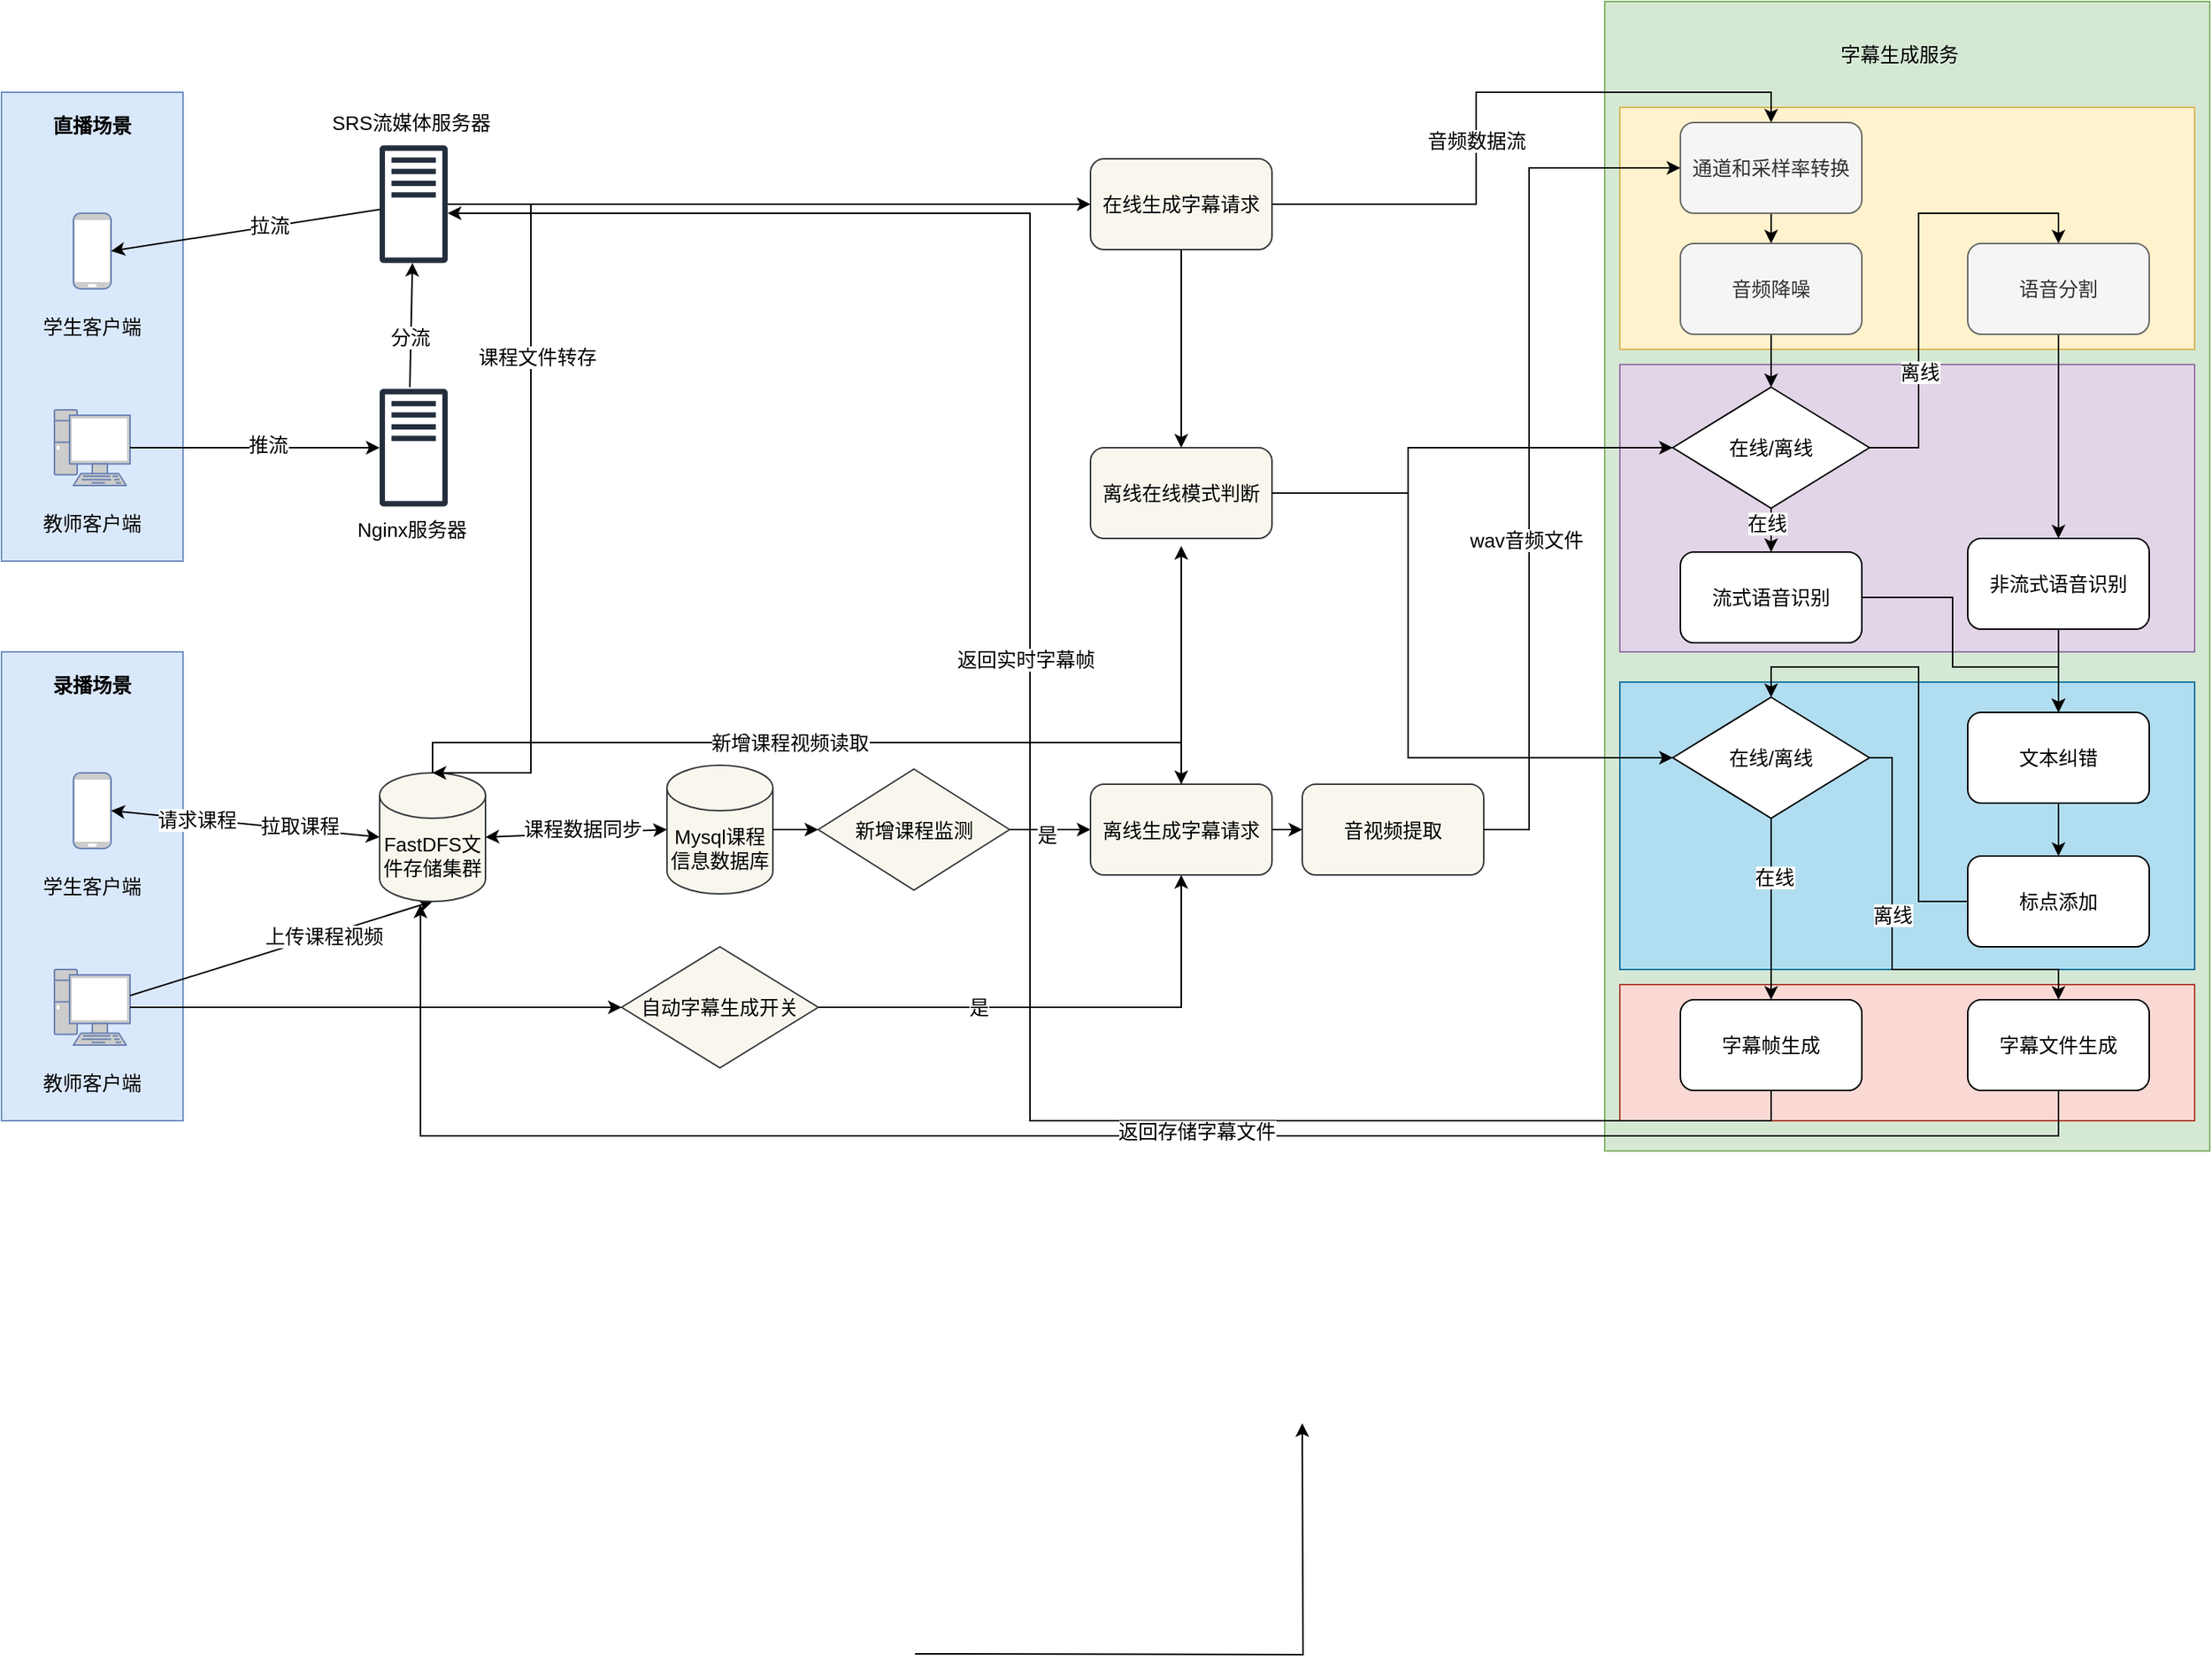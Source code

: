 <mxfile version="20.8.4" type="device"><diagram id="C5RBs43oDa-KdzZeNtuy" name="Page-1"><mxGraphModel dx="1793" dy="848" grid="1" gridSize="10" guides="1" tooltips="1" connect="1" arrows="1" fold="1" page="1" pageScale="1" pageWidth="827" pageHeight="1169" math="0" shadow="0"><root><mxCell id="WIyWlLk6GJQsqaUBKTNV-0"/><mxCell id="WIyWlLk6GJQsqaUBKTNV-1" parent="WIyWlLk6GJQsqaUBKTNV-0"/><mxCell id="enJlDVOTek-0qvAabCO_-16" value="" style="rounded=0;whiteSpace=wrap;html=1;fillColor=#d5e8d4;strokeColor=#82b366;fontSize=13;" vertex="1" parent="WIyWlLk6GJQsqaUBKTNV-1"><mxGeometry x="1080" y="70" width="400" height="760" as="geometry"/></mxCell><mxCell id="enJlDVOTek-0qvAabCO_-126" value="" style="rounded=0;whiteSpace=wrap;html=1;fillColor=#fad9d5;strokeColor=#ae4132;fontSize=13;" vertex="1" parent="WIyWlLk6GJQsqaUBKTNV-1"><mxGeometry x="1090" y="720" width="380" height="90" as="geometry"/></mxCell><mxCell id="enJlDVOTek-0qvAabCO_-125" value="" style="rounded=0;whiteSpace=wrap;html=1;fillColor=#b1ddf0;strokeColor=#10739e;fontSize=13;" vertex="1" parent="WIyWlLk6GJQsqaUBKTNV-1"><mxGeometry x="1090" y="520" width="380" height="190" as="geometry"/></mxCell><mxCell id="enJlDVOTek-0qvAabCO_-124" value="" style="rounded=0;whiteSpace=wrap;html=1;fillColor=#e1d5e7;strokeColor=#9673a6;fontSize=13;" vertex="1" parent="WIyWlLk6GJQsqaUBKTNV-1"><mxGeometry x="1090" y="310" width="380" height="190" as="geometry"/></mxCell><mxCell id="enJlDVOTek-0qvAabCO_-123" value="" style="rounded=0;whiteSpace=wrap;html=1;fillColor=#fff2cc;strokeColor=#d6b656;fontSize=13;" vertex="1" parent="WIyWlLk6GJQsqaUBKTNV-1"><mxGeometry x="1090" y="140" width="380" height="160" as="geometry"/></mxCell><mxCell id="enJlDVOTek-0qvAabCO_-0" value="&lt;b style=&quot;font-size: 13px;&quot;&gt;录播场景&lt;/b&gt;&lt;div style=&quot;font-size: 13px;&quot;&gt;&lt;b style=&quot;font-size: 13px;&quot;&gt;&lt;br style=&quot;font-size: 13px;&quot;&gt;&lt;/b&gt;&lt;/div&gt;&lt;div style=&quot;font-size: 13px;&quot;&gt;&lt;b style=&quot;font-size: 13px;&quot;&gt;&lt;br style=&quot;font-size: 13px;&quot;&gt;&lt;/b&gt;&lt;/div&gt;&lt;div style=&quot;font-size: 13px;&quot;&gt;&lt;b style=&quot;font-size: 13px;&quot;&gt;&lt;br style=&quot;font-size: 13px;&quot;&gt;&lt;/b&gt;&lt;/div&gt;&lt;div style=&quot;font-size: 13px;&quot;&gt;&lt;b style=&quot;font-size: 13px;&quot;&gt;&lt;br style=&quot;font-size: 13px;&quot;&gt;&lt;/b&gt;&lt;/div&gt;&lt;div style=&quot;font-size: 13px;&quot;&gt;&lt;b style=&quot;font-size: 13px;&quot;&gt;&lt;br style=&quot;font-size: 13px;&quot;&gt;&lt;/b&gt;&lt;/div&gt;&lt;div style=&quot;font-size: 13px;&quot;&gt;&lt;b style=&quot;font-size: 13px;&quot;&gt;&lt;br style=&quot;font-size: 13px;&quot;&gt;&lt;/b&gt;&lt;/div&gt;&lt;div style=&quot;font-size: 13px;&quot;&gt;&lt;b style=&quot;font-size: 13px;&quot;&gt;&lt;br style=&quot;font-size: 13px;&quot;&gt;&lt;/b&gt;&lt;/div&gt;&lt;div style=&quot;font-size: 13px;&quot;&gt;&lt;b style=&quot;font-size: 13px;&quot;&gt;&lt;br style=&quot;font-size: 13px;&quot;&gt;&lt;/b&gt;&lt;/div&gt;&lt;div style=&quot;font-size: 13px;&quot;&gt;&lt;b style=&quot;font-size: 13px;&quot;&gt;&lt;br style=&quot;font-size: 13px;&quot;&gt;&lt;/b&gt;&lt;/div&gt;&lt;div style=&quot;font-size: 13px;&quot;&gt;&lt;b style=&quot;font-size: 13px;&quot;&gt;&lt;br style=&quot;font-size: 13px;&quot;&gt;&lt;/b&gt;&lt;/div&gt;&lt;div style=&quot;font-size: 13px;&quot;&gt;&lt;b style=&quot;font-size: 13px;&quot;&gt;&lt;br style=&quot;font-size: 13px;&quot;&gt;&lt;/b&gt;&lt;/div&gt;&lt;div style=&quot;font-size: 13px;&quot;&gt;&lt;b style=&quot;font-size: 13px;&quot;&gt;&lt;br style=&quot;font-size: 13px;&quot;&gt;&lt;/b&gt;&lt;/div&gt;&lt;div style=&quot;font-size: 13px;&quot;&gt;&lt;b style=&quot;font-size: 13px;&quot;&gt;&lt;br style=&quot;font-size: 13px;&quot;&gt;&lt;/b&gt;&lt;/div&gt;&lt;div style=&quot;font-size: 13px;&quot;&gt;&lt;b style=&quot;font-size: 13px;&quot;&gt;&lt;br style=&quot;font-size: 13px;&quot;&gt;&lt;/b&gt;&lt;/div&gt;&lt;div style=&quot;font-size: 13px;&quot;&gt;&lt;b style=&quot;font-size: 13px;&quot;&gt;&lt;br style=&quot;font-size: 13px;&quot;&gt;&lt;/b&gt;&lt;/div&gt;&lt;div style=&quot;font-size: 13px;&quot;&gt;&lt;b style=&quot;font-size: 13px;&quot;&gt;&lt;br style=&quot;font-size: 13px;&quot;&gt;&lt;/b&gt;&lt;/div&gt;&lt;div style=&quot;font-size: 13px;&quot;&gt;&lt;b style=&quot;font-size: 13px;&quot;&gt;&lt;br style=&quot;font-size: 13px;&quot;&gt;&lt;/b&gt;&lt;/div&gt;" style="rounded=0;whiteSpace=wrap;html=1;fillColor=#dae8fc;strokeColor=#6c8ebf;fontSize=13;" vertex="1" parent="WIyWlLk6GJQsqaUBKTNV-1"><mxGeometry x="20" y="500" width="120" height="310" as="geometry"/></mxCell><mxCell id="enJlDVOTek-0qvAabCO_-2" value="" style="fontColor=#0066CC;verticalAlign=top;verticalLabelPosition=bottom;labelPosition=center;align=center;html=1;outlineConnect=0;fillColor=#CCCCCC;strokeColor=#6881B3;gradientColor=none;gradientDirection=north;strokeWidth=2;shape=mxgraph.networks.mobile;fontSize=13;" vertex="1" parent="WIyWlLk6GJQsqaUBKTNV-1"><mxGeometry x="67.5" y="580" width="25" height="50" as="geometry"/></mxCell><mxCell id="enJlDVOTek-0qvAabCO_-3" value="" style="fontColor=#0066CC;verticalAlign=top;verticalLabelPosition=bottom;labelPosition=center;align=center;html=1;outlineConnect=0;fillColor=#CCCCCC;strokeColor=#6881B3;gradientColor=none;gradientDirection=north;strokeWidth=2;shape=mxgraph.networks.pc;fontSize=13;" vertex="1" parent="WIyWlLk6GJQsqaUBKTNV-1"><mxGeometry x="55" y="710" width="50" height="50" as="geometry"/></mxCell><mxCell id="enJlDVOTek-0qvAabCO_-4" value="教师客户端" style="text;html=1;strokeColor=none;fillColor=none;align=center;verticalAlign=middle;whiteSpace=wrap;rounded=0;fontSize=13;" vertex="1" parent="WIyWlLk6GJQsqaUBKTNV-1"><mxGeometry x="40" y="770" width="80" height="30" as="geometry"/></mxCell><mxCell id="enJlDVOTek-0qvAabCO_-5" value="学生客户端" style="text;html=1;strokeColor=none;fillColor=none;align=center;verticalAlign=middle;whiteSpace=wrap;rounded=0;fontSize=13;" vertex="1" parent="WIyWlLk6GJQsqaUBKTNV-1"><mxGeometry x="40" y="640" width="80" height="30" as="geometry"/></mxCell><mxCell id="enJlDVOTek-0qvAabCO_-7" value="&lt;div style=&quot;font-size: 13px;&quot;&gt;&lt;b style=&quot;font-size: 13px;&quot;&gt;直播场景&lt;/b&gt;&lt;/div&gt;&lt;div style=&quot;font-size: 13px;&quot;&gt;&lt;b style=&quot;font-size: 13px;&quot;&gt;&lt;br style=&quot;font-size: 13px;&quot;&gt;&lt;/b&gt;&lt;/div&gt;&lt;div style=&quot;font-size: 13px;&quot;&gt;&lt;b style=&quot;font-size: 13px;&quot;&gt;&lt;br style=&quot;font-size: 13px;&quot;&gt;&lt;/b&gt;&lt;/div&gt;&lt;div style=&quot;font-size: 13px;&quot;&gt;&lt;b style=&quot;font-size: 13px;&quot;&gt;&lt;br style=&quot;font-size: 13px;&quot;&gt;&lt;/b&gt;&lt;/div&gt;&lt;div style=&quot;font-size: 13px;&quot;&gt;&lt;b style=&quot;font-size: 13px;&quot;&gt;&lt;br style=&quot;font-size: 13px;&quot;&gt;&lt;/b&gt;&lt;/div&gt;&lt;div style=&quot;font-size: 13px;&quot;&gt;&lt;b style=&quot;font-size: 13px;&quot;&gt;&lt;br style=&quot;font-size: 13px;&quot;&gt;&lt;/b&gt;&lt;/div&gt;&lt;div style=&quot;font-size: 13px;&quot;&gt;&lt;b style=&quot;font-size: 13px;&quot;&gt;&lt;br style=&quot;font-size: 13px;&quot;&gt;&lt;/b&gt;&lt;/div&gt;&lt;div style=&quot;font-size: 13px;&quot;&gt;&lt;b style=&quot;font-size: 13px;&quot;&gt;&lt;br style=&quot;font-size: 13px;&quot;&gt;&lt;/b&gt;&lt;/div&gt;&lt;div style=&quot;font-size: 13px;&quot;&gt;&lt;b style=&quot;font-size: 13px;&quot;&gt;&lt;br style=&quot;font-size: 13px;&quot;&gt;&lt;/b&gt;&lt;/div&gt;&lt;div style=&quot;font-size: 13px;&quot;&gt;&lt;b style=&quot;font-size: 13px;&quot;&gt;&lt;br style=&quot;font-size: 13px;&quot;&gt;&lt;/b&gt;&lt;/div&gt;&lt;div style=&quot;font-size: 13px;&quot;&gt;&lt;b style=&quot;font-size: 13px;&quot;&gt;&lt;br style=&quot;font-size: 13px;&quot;&gt;&lt;/b&gt;&lt;/div&gt;&lt;div style=&quot;font-size: 13px;&quot;&gt;&lt;b style=&quot;font-size: 13px;&quot;&gt;&lt;br style=&quot;font-size: 13px;&quot;&gt;&lt;/b&gt;&lt;/div&gt;&lt;div style=&quot;font-size: 13px;&quot;&gt;&lt;b style=&quot;font-size: 13px;&quot;&gt;&lt;br style=&quot;font-size: 13px;&quot;&gt;&lt;/b&gt;&lt;/div&gt;&lt;div style=&quot;font-size: 13px;&quot;&gt;&lt;b style=&quot;font-size: 13px;&quot;&gt;&lt;br style=&quot;font-size: 13px;&quot;&gt;&lt;/b&gt;&lt;/div&gt;&lt;div style=&quot;font-size: 13px;&quot;&gt;&lt;b style=&quot;font-size: 13px;&quot;&gt;&lt;br style=&quot;font-size: 13px;&quot;&gt;&lt;/b&gt;&lt;/div&gt;&lt;div style=&quot;font-size: 13px;&quot;&gt;&lt;b style=&quot;font-size: 13px;&quot;&gt;&lt;br style=&quot;font-size: 13px;&quot;&gt;&lt;/b&gt;&lt;/div&gt;&lt;div style=&quot;font-size: 13px;&quot;&gt;&lt;b style=&quot;font-size: 13px;&quot;&gt;&lt;br style=&quot;font-size: 13px;&quot;&gt;&lt;/b&gt;&lt;/div&gt;&lt;div style=&quot;font-size: 13px;&quot;&gt;&lt;b style=&quot;font-size: 13px;&quot;&gt;&lt;br style=&quot;font-size: 13px;&quot;&gt;&lt;/b&gt;&lt;/div&gt;" style="rounded=0;whiteSpace=wrap;html=1;fillColor=#dae8fc;strokeColor=#6c8ebf;fontSize=13;" vertex="1" parent="WIyWlLk6GJQsqaUBKTNV-1"><mxGeometry x="20" y="130" width="120" height="310" as="geometry"/></mxCell><mxCell id="enJlDVOTek-0qvAabCO_-8" value="" style="fontColor=#0066CC;verticalAlign=top;verticalLabelPosition=bottom;labelPosition=center;align=center;html=1;outlineConnect=0;fillColor=#CCCCCC;strokeColor=#6881B3;gradientColor=none;gradientDirection=north;strokeWidth=2;shape=mxgraph.networks.mobile;fontSize=13;" vertex="1" parent="WIyWlLk6GJQsqaUBKTNV-1"><mxGeometry x="67.5" y="210" width="25" height="50" as="geometry"/></mxCell><mxCell id="enJlDVOTek-0qvAabCO_-9" value="" style="fontColor=#0066CC;verticalAlign=top;verticalLabelPosition=bottom;labelPosition=center;align=center;html=1;outlineConnect=0;fillColor=#CCCCCC;strokeColor=#6881B3;gradientColor=none;gradientDirection=north;strokeWidth=2;shape=mxgraph.networks.pc;fontSize=13;" vertex="1" parent="WIyWlLk6GJQsqaUBKTNV-1"><mxGeometry x="55" y="340" width="50" height="50" as="geometry"/></mxCell><mxCell id="enJlDVOTek-0qvAabCO_-10" value="教师客户端" style="text;html=1;strokeColor=none;fillColor=none;align=center;verticalAlign=middle;whiteSpace=wrap;rounded=0;fontSize=13;" vertex="1" parent="WIyWlLk6GJQsqaUBKTNV-1"><mxGeometry x="40" y="400" width="80" height="30" as="geometry"/></mxCell><mxCell id="enJlDVOTek-0qvAabCO_-11" value="学生客户端" style="text;html=1;strokeColor=none;fillColor=none;align=center;verticalAlign=middle;whiteSpace=wrap;rounded=0;fontSize=13;" vertex="1" parent="WIyWlLk6GJQsqaUBKTNV-1"><mxGeometry x="40" y="270" width="80" height="30" as="geometry"/></mxCell><mxCell id="enJlDVOTek-0qvAabCO_-12" value="" style="endArrow=classic;html=1;rounded=0;entryX=0.5;entryY=1;entryDx=0;entryDy=0;entryPerimeter=0;fontSize=13;" edge="1" parent="WIyWlLk6GJQsqaUBKTNV-1" source="enJlDVOTek-0qvAabCO_-3" target="enJlDVOTek-0qvAabCO_-14"><mxGeometry width="50" height="50" relative="1" as="geometry"><mxPoint x="340" y="760" as="sourcePoint"/><mxPoint x="240" y="740" as="targetPoint"/></mxGeometry></mxCell><mxCell id="enJlDVOTek-0qvAabCO_-13" value="上传课程视频" style="edgeLabel;html=1;align=center;verticalAlign=middle;resizable=0;points=[];fontSize=13;" vertex="1" connectable="0" parent="enJlDVOTek-0qvAabCO_-12"><mxGeometry x="0.274" relative="1" as="geometry"><mxPoint as="offset"/></mxGeometry></mxCell><mxCell id="enJlDVOTek-0qvAabCO_-14" value="FastDFS文件存储集群" style="shape=cylinder3;whiteSpace=wrap;html=1;boundedLbl=1;backgroundOutline=1;size=15;fillColor=#f9f7ed;strokeColor=#36393d;fontSize=13;" vertex="1" parent="WIyWlLk6GJQsqaUBKTNV-1"><mxGeometry x="270" y="580" width="70" height="85" as="geometry"/></mxCell><mxCell id="enJlDVOTek-0qvAabCO_-29" value="是" style="edgeStyle=orthogonalEdgeStyle;rounded=0;orthogonalLoop=1;jettySize=auto;html=1;exitX=1;exitY=0.5;exitDx=0;exitDy=0;entryX=0;entryY=0.5;entryDx=0;entryDy=0;fontSize=13;" edge="1" parent="WIyWlLk6GJQsqaUBKTNV-1" source="enJlDVOTek-0qvAabCO_-17" target="enJlDVOTek-0qvAabCO_-32"><mxGeometry x="-0.088" y="-3" relative="1" as="geometry"><mxPoint x="600" y="608" as="targetPoint"/><mxPoint as="offset"/></mxGeometry></mxCell><mxCell id="enJlDVOTek-0qvAabCO_-17" value="新增课程监测" style="rhombus;whiteSpace=wrap;html=1;fillColor=#f9f7ed;strokeColor=#36393d;fontSize=13;" vertex="1" parent="WIyWlLk6GJQsqaUBKTNV-1"><mxGeometry x="560" y="577.5" width="126.5" height="80" as="geometry"/></mxCell><mxCell id="enJlDVOTek-0qvAabCO_-19" value="" style="endArrow=classic;startArrow=classic;html=1;rounded=0;exitX=1;exitY=0.5;exitDx=0;exitDy=0;exitPerimeter=0;entryX=0;entryY=0.5;entryDx=0;entryDy=0;entryPerimeter=0;fontSize=13;" edge="1" parent="WIyWlLk6GJQsqaUBKTNV-1" source="enJlDVOTek-0qvAabCO_-2" target="enJlDVOTek-0qvAabCO_-14"><mxGeometry width="50" height="50" relative="1" as="geometry"><mxPoint x="240" y="570" as="sourcePoint"/><mxPoint x="290" y="520" as="targetPoint"/></mxGeometry></mxCell><mxCell id="enJlDVOTek-0qvAabCO_-20" value="请求课程" style="edgeLabel;html=1;align=center;verticalAlign=middle;resizable=0;points=[];fontSize=13;" vertex="1" connectable="0" parent="enJlDVOTek-0qvAabCO_-19"><mxGeometry x="-0.363" relative="1" as="geometry"><mxPoint as="offset"/></mxGeometry></mxCell><mxCell id="enJlDVOTek-0qvAabCO_-21" value="拉取课程" style="edgeLabel;html=1;align=center;verticalAlign=middle;resizable=0;points=[];fontSize=13;" vertex="1" connectable="0" parent="enJlDVOTek-0qvAabCO_-19"><mxGeometry x="0.394" y="2" relative="1" as="geometry"><mxPoint as="offset"/></mxGeometry></mxCell><mxCell id="enJlDVOTek-0qvAabCO_-30" style="edgeStyle=orthogonalEdgeStyle;rounded=0;orthogonalLoop=1;jettySize=auto;html=1;exitX=1;exitY=0.5;exitDx=0;exitDy=0;entryX=0.5;entryY=1;entryDx=0;entryDy=0;fontSize=13;" edge="1" parent="WIyWlLk6GJQsqaUBKTNV-1" source="enJlDVOTek-0qvAabCO_-25" target="enJlDVOTek-0qvAabCO_-32"><mxGeometry relative="1" as="geometry"><mxPoint x="655" y="647.5" as="targetPoint"/></mxGeometry></mxCell><mxCell id="enJlDVOTek-0qvAabCO_-31" value="是" style="edgeLabel;html=1;align=center;verticalAlign=middle;resizable=0;points=[];fontSize=13;" vertex="1" connectable="0" parent="enJlDVOTek-0qvAabCO_-30"><mxGeometry x="-0.353" relative="1" as="geometry"><mxPoint as="offset"/></mxGeometry></mxCell><mxCell id="enJlDVOTek-0qvAabCO_-25" value="自动字幕生成开关" style="rhombus;whiteSpace=wrap;html=1;fillColor=#f9f7ed;strokeColor=#36393d;fontSize=13;" vertex="1" parent="WIyWlLk6GJQsqaUBKTNV-1"><mxGeometry x="430" y="695" width="130" height="80" as="geometry"/></mxCell><mxCell id="enJlDVOTek-0qvAabCO_-27" value="" style="endArrow=classic;html=1;rounded=0;entryX=0;entryY=0.5;entryDx=0;entryDy=0;fontSize=13;" edge="1" parent="WIyWlLk6GJQsqaUBKTNV-1" source="enJlDVOTek-0qvAabCO_-3" target="enJlDVOTek-0qvAabCO_-25"><mxGeometry width="50" height="50" relative="1" as="geometry"><mxPoint x="250" y="780" as="sourcePoint"/><mxPoint x="370" y="690" as="targetPoint"/></mxGeometry></mxCell><mxCell id="enJlDVOTek-0qvAabCO_-121" style="edgeStyle=orthogonalEdgeStyle;rounded=0;orthogonalLoop=1;jettySize=auto;html=1;fontSize=13;" edge="1" parent="WIyWlLk6GJQsqaUBKTNV-1" source="enJlDVOTek-0qvAabCO_-32"><mxGeometry relative="1" as="geometry"><mxPoint x="800" y="430" as="targetPoint"/></mxGeometry></mxCell><mxCell id="enJlDVOTek-0qvAabCO_-32" value="离线生成字幕请求" style="rounded=1;whiteSpace=wrap;html=1;fillColor=#f9f7ed;strokeColor=#36393d;fontSize=13;" vertex="1" parent="WIyWlLk6GJQsqaUBKTNV-1"><mxGeometry x="740" y="587.5" width="120" height="60" as="geometry"/></mxCell><mxCell id="enJlDVOTek-0qvAabCO_-33" value="Mysql课程信息数据库" style="shape=cylinder3;whiteSpace=wrap;html=1;boundedLbl=1;backgroundOutline=1;size=15;fillColor=#f9f7ed;strokeColor=#36393d;fontSize=13;" vertex="1" parent="WIyWlLk6GJQsqaUBKTNV-1"><mxGeometry x="460" y="575" width="70" height="85" as="geometry"/></mxCell><mxCell id="enJlDVOTek-0qvAabCO_-35" value="" style="endArrow=classic;startArrow=classic;html=1;rounded=0;exitX=1;exitY=0.5;exitDx=0;exitDy=0;exitPerimeter=0;entryX=0;entryY=0.5;entryDx=0;entryDy=0;entryPerimeter=0;fontSize=13;" edge="1" parent="WIyWlLk6GJQsqaUBKTNV-1" source="enJlDVOTek-0qvAabCO_-14" target="enJlDVOTek-0qvAabCO_-33"><mxGeometry width="50" height="50" relative="1" as="geometry"><mxPoint x="380" y="520" as="sourcePoint"/><mxPoint x="360" y="620" as="targetPoint"/></mxGeometry></mxCell><mxCell id="enJlDVOTek-0qvAabCO_-36" value="课程数据同步" style="edgeLabel;html=1;align=center;verticalAlign=middle;resizable=0;points=[];fontSize=13;" vertex="1" connectable="0" parent="enJlDVOTek-0qvAabCO_-35"><mxGeometry x="0.359" y="1" relative="1" as="geometry"><mxPoint x="-18" y="-1" as="offset"/></mxGeometry></mxCell><mxCell id="enJlDVOTek-0qvAabCO_-38" value="" style="endArrow=classic;html=1;rounded=0;exitX=1;exitY=0.5;exitDx=0;exitDy=0;exitPerimeter=0;entryX=0;entryY=0.5;entryDx=0;entryDy=0;fontSize=13;" edge="1" parent="WIyWlLk6GJQsqaUBKTNV-1" source="enJlDVOTek-0qvAabCO_-33" target="enJlDVOTek-0qvAabCO_-17"><mxGeometry width="50" height="50" relative="1" as="geometry"><mxPoint x="590" y="510" as="sourcePoint"/><mxPoint x="640" y="460" as="targetPoint"/></mxGeometry></mxCell><mxCell id="enJlDVOTek-0qvAabCO_-41" style="edgeStyle=orthogonalEdgeStyle;rounded=0;orthogonalLoop=1;jettySize=auto;html=1;exitX=0.5;exitY=0;exitDx=0;exitDy=0;entryX=0.5;entryY=0;entryDx=0;entryDy=0;exitPerimeter=0;fontSize=13;" edge="1" parent="WIyWlLk6GJQsqaUBKTNV-1" source="enJlDVOTek-0qvAabCO_-14" target="enJlDVOTek-0qvAabCO_-32"><mxGeometry relative="1" as="geometry"><mxPoint x="370" y="1002.5" as="sourcePoint"/><mxPoint x="626" y="850" as="targetPoint"/></mxGeometry></mxCell><mxCell id="enJlDVOTek-0qvAabCO_-42" value="新增课程视频读取" style="edgeLabel;html=1;align=center;verticalAlign=middle;resizable=0;points=[];fontSize=13;" vertex="1" connectable="0" parent="enJlDVOTek-0qvAabCO_-41"><mxGeometry x="-0.353" relative="1" as="geometry"><mxPoint x="80" as="offset"/></mxGeometry></mxCell><mxCell id="enJlDVOTek-0qvAabCO_-45" style="edgeStyle=orthogonalEdgeStyle;rounded=0;orthogonalLoop=1;jettySize=auto;html=1;exitX=0.5;exitY=1;exitDx=0;exitDy=0;entryX=0.5;entryY=0;entryDx=0;entryDy=0;fontSize=13;" edge="1" parent="WIyWlLk6GJQsqaUBKTNV-1" source="enJlDVOTek-0qvAabCO_-64" target="enJlDVOTek-0qvAabCO_-54"><mxGeometry relative="1" as="geometry"><mxPoint x="53.74" y="862.48" as="sourcePoint"/><mxPoint x="309.74" y="709.98" as="targetPoint"/></mxGeometry></mxCell><mxCell id="enJlDVOTek-0qvAabCO_-73" value="在线" style="edgeLabel;html=1;align=center;verticalAlign=middle;resizable=0;points=[];fontSize=13;" vertex="1" connectable="0" parent="enJlDVOTek-0qvAabCO_-45"><mxGeometry x="-0.345" y="-3" relative="1" as="geometry"><mxPoint as="offset"/></mxGeometry></mxCell><mxCell id="enJlDVOTek-0qvAabCO_-49" style="edgeStyle=orthogonalEdgeStyle;rounded=0;orthogonalLoop=1;jettySize=auto;html=1;exitX=0.5;exitY=1;exitDx=0;exitDy=0;entryX=0.5;entryY=0;entryDx=0;entryDy=0;fontSize=13;" edge="1" parent="WIyWlLk6GJQsqaUBKTNV-1" source="enJlDVOTek-0qvAabCO_-59" target="enJlDVOTek-0qvAabCO_-81"><mxGeometry relative="1" as="geometry"><mxPoint x="83.94" y="902.5" as="sourcePoint"/><mxPoint x="339.94" y="750" as="targetPoint"/></mxGeometry></mxCell><mxCell id="enJlDVOTek-0qvAabCO_-54" value="流式语音识别" style="rounded=1;whiteSpace=wrap;html=1;fontSize=13;" vertex="1" parent="WIyWlLk6GJQsqaUBKTNV-1"><mxGeometry x="1130" y="434" width="120" height="60" as="geometry"/></mxCell><mxCell id="enJlDVOTek-0qvAabCO_-55" value="音视频提取" style="rounded=1;whiteSpace=wrap;html=1;fillColor=#f9f7ed;strokeColor=#36393d;fontSize=13;" vertex="1" parent="WIyWlLk6GJQsqaUBKTNV-1"><mxGeometry x="880" y="587.5" width="120" height="60" as="geometry"/></mxCell><mxCell id="enJlDVOTek-0qvAabCO_-56" value="" style="endArrow=classic;html=1;curved=1;exitX=1;exitY=0.5;exitDx=0;exitDy=0;entryX=0;entryY=0.5;entryDx=0;entryDy=0;fontSize=13;" edge="1" parent="WIyWlLk6GJQsqaUBKTNV-1" source="enJlDVOTek-0qvAabCO_-32" target="enJlDVOTek-0qvAabCO_-55"><mxGeometry width="50" height="50" relative="1" as="geometry"><mxPoint x="690" y="920" as="sourcePoint"/><mxPoint x="740" y="870" as="targetPoint"/></mxGeometry></mxCell><mxCell id="enJlDVOTek-0qvAabCO_-57" value="字幕文件生成" style="rounded=1;whiteSpace=wrap;html=1;fontSize=13;" vertex="1" parent="WIyWlLk6GJQsqaUBKTNV-1"><mxGeometry x="1320" y="730" width="120" height="60" as="geometry"/></mxCell><mxCell id="enJlDVOTek-0qvAabCO_-66" style="edgeStyle=orthogonalEdgeStyle;curved=1;orthogonalLoop=1;jettySize=auto;html=1;exitX=0.5;exitY=1;exitDx=0;exitDy=0;fontSize=13;" edge="1" parent="WIyWlLk6GJQsqaUBKTNV-1" source="enJlDVOTek-0qvAabCO_-58" target="enJlDVOTek-0qvAabCO_-60"><mxGeometry relative="1" as="geometry"/></mxCell><mxCell id="enJlDVOTek-0qvAabCO_-58" value="通道和采样率转换" style="rounded=1;whiteSpace=wrap;html=1;fillColor=#f5f5f5;fontColor=#333333;strokeColor=#666666;fontSize=13;" vertex="1" parent="WIyWlLk6GJQsqaUBKTNV-1"><mxGeometry x="1130" y="150" width="120" height="60" as="geometry"/></mxCell><mxCell id="enJlDVOTek-0qvAabCO_-59" value="语音分割" style="rounded=1;whiteSpace=wrap;html=1;fillColor=#f5f5f5;fontColor=#333333;strokeColor=#666666;fontSize=13;" vertex="1" parent="WIyWlLk6GJQsqaUBKTNV-1"><mxGeometry x="1320" y="230" width="120" height="60" as="geometry"/></mxCell><mxCell id="enJlDVOTek-0qvAabCO_-67" style="edgeStyle=orthogonalEdgeStyle;curved=1;orthogonalLoop=1;jettySize=auto;html=1;exitX=0.5;exitY=1;exitDx=0;exitDy=0;fontSize=13;" edge="1" parent="WIyWlLk6GJQsqaUBKTNV-1" source="enJlDVOTek-0qvAabCO_-60" target="enJlDVOTek-0qvAabCO_-64"><mxGeometry relative="1" as="geometry"/></mxCell><mxCell id="enJlDVOTek-0qvAabCO_-60" value="音频降噪" style="rounded=1;whiteSpace=wrap;html=1;fillColor=#f5f5f5;fontColor=#333333;strokeColor=#666666;fontSize=13;" vertex="1" parent="WIyWlLk6GJQsqaUBKTNV-1"><mxGeometry x="1130" y="230" width="120" height="60" as="geometry"/></mxCell><mxCell id="enJlDVOTek-0qvAabCO_-61" value="字幕帧生成" style="rounded=1;whiteSpace=wrap;html=1;fontSize=13;" vertex="1" parent="WIyWlLk6GJQsqaUBKTNV-1"><mxGeometry x="1130" y="730" width="120" height="60" as="geometry"/></mxCell><mxCell id="enJlDVOTek-0qvAabCO_-62" value="文本纠错" style="rounded=1;whiteSpace=wrap;html=1;fontSize=13;" vertex="1" parent="WIyWlLk6GJQsqaUBKTNV-1"><mxGeometry x="1320" y="540" width="120" height="60" as="geometry"/></mxCell><mxCell id="enJlDVOTek-0qvAabCO_-63" value="标点添加" style="rounded=1;whiteSpace=wrap;html=1;fontSize=13;" vertex="1" parent="WIyWlLk6GJQsqaUBKTNV-1"><mxGeometry x="1320" y="635" width="120" height="60" as="geometry"/></mxCell><mxCell id="enJlDVOTek-0qvAabCO_-68" style="edgeStyle=orthogonalEdgeStyle;orthogonalLoop=1;jettySize=auto;html=1;entryX=0.5;entryY=0;entryDx=0;entryDy=0;rounded=0;exitX=1;exitY=0.5;exitDx=0;exitDy=0;fontSize=13;" edge="1" parent="WIyWlLk6GJQsqaUBKTNV-1" source="enJlDVOTek-0qvAabCO_-64" target="enJlDVOTek-0qvAabCO_-59"><mxGeometry relative="1" as="geometry"/></mxCell><mxCell id="enJlDVOTek-0qvAabCO_-74" value="离线" style="edgeLabel;html=1;align=center;verticalAlign=middle;resizable=0;points=[];fontSize=13;" vertex="1" connectable="0" parent="enJlDVOTek-0qvAabCO_-68"><mxGeometry x="-0.423" relative="1" as="geometry"><mxPoint y="4" as="offset"/></mxGeometry></mxCell><mxCell id="enJlDVOTek-0qvAabCO_-64" value="在线/离线" style="rhombus;whiteSpace=wrap;html=1;fontSize=13;" vertex="1" parent="WIyWlLk6GJQsqaUBKTNV-1"><mxGeometry x="1125" y="325" width="130" height="80" as="geometry"/></mxCell><mxCell id="enJlDVOTek-0qvAabCO_-75" style="edgeStyle=orthogonalEdgeStyle;rounded=0;orthogonalLoop=1;jettySize=auto;html=1;exitX=1;exitY=0.5;exitDx=0;exitDy=0;entryX=0;entryY=0.5;entryDx=0;entryDy=0;fontSize=13;" edge="1" parent="WIyWlLk6GJQsqaUBKTNV-1" source="enJlDVOTek-0qvAabCO_-55" target="enJlDVOTek-0qvAabCO_-58"><mxGeometry relative="1" as="geometry"><mxPoint x="93.94" y="912.5" as="sourcePoint"/><mxPoint x="349.94" y="760" as="targetPoint"/><Array as="points"><mxPoint x="1030" y="618"/><mxPoint x="1030" y="180"/></Array></mxGeometry></mxCell><mxCell id="enJlDVOTek-0qvAabCO_-91" value="wav音频文件" style="edgeLabel;html=1;align=center;verticalAlign=middle;resizable=0;points=[];fontSize=13;" vertex="1" connectable="0" parent="enJlDVOTek-0qvAabCO_-75"><mxGeometry x="-0.52" y="2" relative="1" as="geometry"><mxPoint y="-86" as="offset"/></mxGeometry></mxCell><mxCell id="enJlDVOTek-0qvAabCO_-77" style="edgeStyle=orthogonalEdgeStyle;rounded=0;orthogonalLoop=1;jettySize=auto;html=1;exitX=0.5;exitY=1;exitDx=0;exitDy=0;entryX=0.5;entryY=0;entryDx=0;entryDy=0;fontSize=13;" edge="1" parent="WIyWlLk6GJQsqaUBKTNV-1" source="enJlDVOTek-0qvAabCO_-62" target="enJlDVOTek-0qvAabCO_-63"><mxGeometry relative="1" as="geometry"><mxPoint x="113.94" y="932.5" as="sourcePoint"/><mxPoint x="369.94" y="780" as="targetPoint"/></mxGeometry></mxCell><mxCell id="enJlDVOTek-0qvAabCO_-78" style="edgeStyle=orthogonalEdgeStyle;rounded=0;orthogonalLoop=1;jettySize=auto;html=1;exitX=0.5;exitY=1;exitDx=0;exitDy=0;entryX=0.5;entryY=0;entryDx=0;entryDy=0;fontSize=13;" edge="1" parent="WIyWlLk6GJQsqaUBKTNV-1" source="enJlDVOTek-0qvAabCO_-81" target="enJlDVOTek-0qvAabCO_-62"><mxGeometry relative="1" as="geometry"><mxPoint x="123.94" y="942.5" as="sourcePoint"/><mxPoint x="379.94" y="790" as="targetPoint"/></mxGeometry></mxCell><mxCell id="enJlDVOTek-0qvAabCO_-80" style="edgeStyle=orthogonalEdgeStyle;rounded=0;orthogonalLoop=1;jettySize=auto;html=1;entryX=0.5;entryY=0;entryDx=0;entryDy=0;exitX=0;exitY=0.5;exitDx=0;exitDy=0;fontSize=13;" edge="1" parent="WIyWlLk6GJQsqaUBKTNV-1" source="enJlDVOTek-0qvAabCO_-63" target="enJlDVOTek-0qvAabCO_-82"><mxGeometry relative="1" as="geometry"><mxPoint x="143.94" y="962.5" as="sourcePoint"/><mxPoint x="1350" y="760" as="targetPoint"/><Array as="points"/></mxGeometry></mxCell><mxCell id="enJlDVOTek-0qvAabCO_-81" value="非流式语音识别" style="rounded=1;whiteSpace=wrap;html=1;fontSize=13;" vertex="1" parent="WIyWlLk6GJQsqaUBKTNV-1"><mxGeometry x="1320" y="425" width="120" height="60" as="geometry"/></mxCell><mxCell id="enJlDVOTek-0qvAabCO_-84" value="" style="edgeStyle=orthogonalEdgeStyle;rounded=0;orthogonalLoop=1;jettySize=auto;html=1;fontSize=13;" edge="1" parent="WIyWlLk6GJQsqaUBKTNV-1" source="enJlDVOTek-0qvAabCO_-82" target="enJlDVOTek-0qvAabCO_-61"><mxGeometry relative="1" as="geometry"/></mxCell><mxCell id="enJlDVOTek-0qvAabCO_-106" value="在线" style="edgeLabel;html=1;align=center;verticalAlign=middle;resizable=0;points=[];fontSize=13;" vertex="1" connectable="0" parent="enJlDVOTek-0qvAabCO_-84"><mxGeometry x="-0.347" y="2" relative="1" as="geometry"><mxPoint as="offset"/></mxGeometry></mxCell><mxCell id="enJlDVOTek-0qvAabCO_-82" value="在线/离线" style="rhombus;whiteSpace=wrap;html=1;fontSize=13;" vertex="1" parent="WIyWlLk6GJQsqaUBKTNV-1"><mxGeometry x="1125" y="530" width="130" height="80" as="geometry"/></mxCell><mxCell id="enJlDVOTek-0qvAabCO_-122" style="edgeStyle=orthogonalEdgeStyle;rounded=0;orthogonalLoop=1;jettySize=auto;html=1;exitX=1;exitY=0.5;exitDx=0;exitDy=0;entryX=0;entryY=0.5;entryDx=0;entryDy=0;fontSize=13;" edge="1" parent="WIyWlLk6GJQsqaUBKTNV-1" source="enJlDVOTek-0qvAabCO_-83" target="enJlDVOTek-0qvAabCO_-64"><mxGeometry relative="1" as="geometry"><Array as="points"><mxPoint x="950" y="395"/><mxPoint x="950" y="365"/></Array></mxGeometry></mxCell><mxCell id="enJlDVOTek-0qvAabCO_-83" value="离线在线模式判断" style="rounded=1;whiteSpace=wrap;html=1;fillColor=#f9f7ed;strokeColor=#36393d;fontSize=13;" vertex="1" parent="WIyWlLk6GJQsqaUBKTNV-1"><mxGeometry x="740" y="365" width="120" height="60" as="geometry"/></mxCell><mxCell id="enJlDVOTek-0qvAabCO_-86" style="edgeStyle=orthogonalEdgeStyle;rounded=0;orthogonalLoop=1;jettySize=auto;html=1;exitX=1;exitY=0.5;exitDx=0;exitDy=0;entryX=0.5;entryY=0;entryDx=0;entryDy=0;fontSize=13;" edge="1" parent="WIyWlLk6GJQsqaUBKTNV-1" source="enJlDVOTek-0qvAabCO_-110" target="enJlDVOTek-0qvAabCO_-58"><mxGeometry relative="1" as="geometry"><mxPoint x="564" y="1102.5" as="sourcePoint"/><mxPoint x="820" y="950" as="targetPoint"/></mxGeometry></mxCell><mxCell id="enJlDVOTek-0qvAabCO_-117" value="音频数据流" style="edgeLabel;html=1;align=center;verticalAlign=middle;resizable=0;points=[];fontSize=13;" vertex="1" connectable="0" parent="enJlDVOTek-0qvAabCO_-86"><mxGeometry x="-0.164" relative="1" as="geometry"><mxPoint as="offset"/></mxGeometry></mxCell><mxCell id="enJlDVOTek-0qvAabCO_-87" style="edgeStyle=orthogonalEdgeStyle;rounded=0;orthogonalLoop=1;jettySize=auto;html=1;entryX=0.5;entryY=0;entryDx=0;entryDy=0;entryPerimeter=0;fontSize=13;" edge="1" parent="WIyWlLk6GJQsqaUBKTNV-1" source="enJlDVOTek-0qvAabCO_-100" target="enJlDVOTek-0qvAabCO_-14"><mxGeometry relative="1" as="geometry"><mxPoint x="570" y="410" as="sourcePoint"/><mxPoint x="830" y="960" as="targetPoint"/><Array as="points"><mxPoint x="370" y="204"/><mxPoint x="370" y="580"/></Array></mxGeometry></mxCell><mxCell id="enJlDVOTek-0qvAabCO_-118" value="&lt;div style=&quot;font-size: 13px;&quot;&gt;课程文件转存&lt;/div&gt;" style="edgeLabel;html=1;align=center;verticalAlign=middle;resizable=0;points=[];fontSize=13;" vertex="1" connectable="0" parent="enJlDVOTek-0qvAabCO_-87"><mxGeometry x="-0.373" y="5" relative="1" as="geometry"><mxPoint x="-1" as="offset"/></mxGeometry></mxCell><mxCell id="enJlDVOTek-0qvAabCO_-88" style="edgeStyle=orthogonalEdgeStyle;rounded=0;orthogonalLoop=1;jettySize=auto;html=1;exitX=1;exitY=0.5;exitDx=0;exitDy=0;entryX=0;entryY=0.5;entryDx=0;entryDy=0;fontSize=13;" edge="1" parent="WIyWlLk6GJQsqaUBKTNV-1" source="enJlDVOTek-0qvAabCO_-83" target="enJlDVOTek-0qvAabCO_-82"><mxGeometry relative="1" as="geometry"><mxPoint x="584" y="1122.5" as="sourcePoint"/><mxPoint x="840" y="970" as="targetPoint"/><Array as="points"><mxPoint x="950" y="395"/><mxPoint x="950" y="570"/></Array></mxGeometry></mxCell><mxCell id="enJlDVOTek-0qvAabCO_-90" style="edgeStyle=orthogonalEdgeStyle;rounded=0;orthogonalLoop=1;jettySize=auto;html=1;exitX=1;exitY=0.5;exitDx=0;exitDy=0;entryX=0.5;entryY=0;entryDx=0;entryDy=0;fontSize=13;" edge="1" parent="WIyWlLk6GJQsqaUBKTNV-1" source="enJlDVOTek-0qvAabCO_-54" target="enJlDVOTek-0qvAabCO_-62"><mxGeometry relative="1" as="geometry"><mxPoint x="604" y="1142.5" as="sourcePoint"/><mxPoint x="860" y="990" as="targetPoint"/><Array as="points"><mxPoint x="1310" y="464"/><mxPoint x="1310" y="510"/><mxPoint x="1380" y="510"/></Array></mxGeometry></mxCell><mxCell id="enJlDVOTek-0qvAabCO_-96" value="" style="sketch=0;outlineConnect=0;fontColor=#232F3E;gradientColor=none;fillColor=#232F3D;strokeColor=none;dashed=0;verticalLabelPosition=bottom;verticalAlign=top;align=center;html=1;fontSize=13;fontStyle=0;aspect=fixed;pointerEvents=1;shape=mxgraph.aws4.traditional_server;" vertex="1" parent="WIyWlLk6GJQsqaUBKTNV-1"><mxGeometry x="270" y="326" width="45" height="78" as="geometry"/></mxCell><mxCell id="enJlDVOTek-0qvAabCO_-97" value="" style="endArrow=classic;html=1;rounded=0;fontSize=13;" edge="1" parent="WIyWlLk6GJQsqaUBKTNV-1" source="enJlDVOTek-0qvAabCO_-9" target="enJlDVOTek-0qvAabCO_-96"><mxGeometry width="50" height="50" relative="1" as="geometry"><mxPoint x="190" y="305" as="sourcePoint"/><mxPoint x="240" y="255" as="targetPoint"/></mxGeometry></mxCell><mxCell id="enJlDVOTek-0qvAabCO_-98" value="推流" style="edgeLabel;html=1;align=center;verticalAlign=middle;resizable=0;points=[];fontSize=13;" vertex="1" connectable="0" parent="enJlDVOTek-0qvAabCO_-97"><mxGeometry x="0.105" y="2" relative="1" as="geometry"><mxPoint as="offset"/></mxGeometry></mxCell><mxCell id="enJlDVOTek-0qvAabCO_-99" value="Nginx服务器" style="text;html=1;strokeColor=none;fillColor=none;align=center;verticalAlign=middle;whiteSpace=wrap;rounded=0;fontSize=13;" vertex="1" parent="WIyWlLk6GJQsqaUBKTNV-1"><mxGeometry x="250" y="404" width="82.5" height="30" as="geometry"/></mxCell><mxCell id="enJlDVOTek-0qvAabCO_-111" style="edgeStyle=orthogonalEdgeStyle;rounded=0;orthogonalLoop=1;jettySize=auto;html=1;entryX=0;entryY=0.5;entryDx=0;entryDy=0;fontSize=13;" edge="1" parent="WIyWlLk6GJQsqaUBKTNV-1" source="enJlDVOTek-0qvAabCO_-100" target="enJlDVOTek-0qvAabCO_-110"><mxGeometry relative="1" as="geometry"/></mxCell><mxCell id="enJlDVOTek-0qvAabCO_-100" value="" style="sketch=0;outlineConnect=0;fontColor=#232F3E;gradientColor=none;fillColor=#232F3D;strokeColor=none;dashed=0;verticalLabelPosition=bottom;verticalAlign=top;align=center;html=1;fontSize=13;fontStyle=0;aspect=fixed;pointerEvents=1;shape=mxgraph.aws4.traditional_server;" vertex="1" parent="WIyWlLk6GJQsqaUBKTNV-1"><mxGeometry x="270" y="165" width="45" height="78" as="geometry"/></mxCell><mxCell id="enJlDVOTek-0qvAabCO_-101" value="SRS流媒体服务器" style="text;html=1;strokeColor=none;fillColor=none;align=center;verticalAlign=middle;whiteSpace=wrap;rounded=0;fontSize=13;" vertex="1" parent="WIyWlLk6GJQsqaUBKTNV-1"><mxGeometry x="233.25" y="135" width="116" height="30" as="geometry"/></mxCell><mxCell id="enJlDVOTek-0qvAabCO_-102" value="" style="endArrow=classic;html=1;rounded=0;exitX=0.444;exitY=-0.015;exitDx=0;exitDy=0;exitPerimeter=0;fontSize=13;" edge="1" parent="WIyWlLk6GJQsqaUBKTNV-1" source="enJlDVOTek-0qvAabCO_-96" target="enJlDVOTek-0qvAabCO_-100"><mxGeometry width="50" height="50" relative="1" as="geometry"><mxPoint x="290" y="305" as="sourcePoint"/><mxPoint x="490" y="155" as="targetPoint"/></mxGeometry></mxCell><mxCell id="enJlDVOTek-0qvAabCO_-103" value="分流" style="edgeLabel;html=1;align=center;verticalAlign=middle;resizable=0;points=[];fontSize=13;" vertex="1" connectable="0" parent="enJlDVOTek-0qvAabCO_-102"><mxGeometry x="-0.194" y="1" relative="1" as="geometry"><mxPoint as="offset"/></mxGeometry></mxCell><mxCell id="enJlDVOTek-0qvAabCO_-104" value="" style="endArrow=classic;html=1;rounded=0;entryX=1;entryY=0.5;entryDx=0;entryDy=0;entryPerimeter=0;fontSize=13;" edge="1" parent="WIyWlLk6GJQsqaUBKTNV-1" source="enJlDVOTek-0qvAabCO_-100" target="enJlDVOTek-0qvAabCO_-8"><mxGeometry width="50" height="50" relative="1" as="geometry"><mxPoint x="360" y="115" as="sourcePoint"/><mxPoint x="310" y="85" as="targetPoint"/></mxGeometry></mxCell><mxCell id="enJlDVOTek-0qvAabCO_-105" value="拉流" style="edgeLabel;html=1;align=center;verticalAlign=middle;resizable=0;points=[];fontSize=13;" vertex="1" connectable="0" parent="enJlDVOTek-0qvAabCO_-104"><mxGeometry x="-0.184" y="-1" relative="1" as="geometry"><mxPoint as="offset"/></mxGeometry></mxCell><mxCell id="enJlDVOTek-0qvAabCO_-120" style="edgeStyle=orthogonalEdgeStyle;rounded=0;orthogonalLoop=1;jettySize=auto;html=1;fontSize=13;" edge="1" parent="WIyWlLk6GJQsqaUBKTNV-1" source="enJlDVOTek-0qvAabCO_-110" target="enJlDVOTek-0qvAabCO_-83"><mxGeometry relative="1" as="geometry"/></mxCell><mxCell id="enJlDVOTek-0qvAabCO_-110" value="在线生成字幕请求" style="rounded=1;whiteSpace=wrap;html=1;fillColor=#f9f7ed;strokeColor=#36393d;fontSize=13;" vertex="1" parent="WIyWlLk6GJQsqaUBKTNV-1"><mxGeometry x="740" y="174" width="120" height="60" as="geometry"/></mxCell><mxCell id="enJlDVOTek-0qvAabCO_-127" value="字幕生成服务" style="text;html=1;strokeColor=none;fillColor=none;align=center;verticalAlign=middle;whiteSpace=wrap;rounded=0;fontSize=13;" vertex="1" parent="WIyWlLk6GJQsqaUBKTNV-1"><mxGeometry x="1150" y="90" width="250" height="30" as="geometry"/></mxCell><mxCell id="enJlDVOTek-0qvAabCO_-128" style="edgeStyle=orthogonalEdgeStyle;rounded=0;orthogonalLoop=1;jettySize=auto;html=1;exitX=0.5;exitY=1;exitDx=0;exitDy=0;fontSize=13;" edge="1" parent="WIyWlLk6GJQsqaUBKTNV-1" source="enJlDVOTek-0qvAabCO_-61" target="enJlDVOTek-0qvAabCO_-100"><mxGeometry relative="1" as="geometry"><mxPoint x="614" y="1152.5" as="sourcePoint"/><mxPoint x="710" y="440" as="targetPoint"/><Array as="points"><mxPoint x="1190" y="810"/><mxPoint x="700" y="810"/><mxPoint x="700" y="210"/></Array></mxGeometry></mxCell><mxCell id="enJlDVOTek-0qvAabCO_-134" value="返回实时字幕帧" style="edgeLabel;html=1;align=center;verticalAlign=middle;resizable=0;points=[];fontSize=13;" vertex="1" connectable="0" parent="enJlDVOTek-0qvAabCO_-128"><mxGeometry x="0.089" y="3" relative="1" as="geometry"><mxPoint y="-1" as="offset"/></mxGeometry></mxCell><mxCell id="enJlDVOTek-0qvAabCO_-129" style="edgeStyle=orthogonalEdgeStyle;rounded=0;orthogonalLoop=1;jettySize=auto;html=1;exitX=1;exitY=0.5;exitDx=0;exitDy=0;entryX=0.5;entryY=0;entryDx=0;entryDy=0;fontSize=13;" edge="1" parent="WIyWlLk6GJQsqaUBKTNV-1" source="enJlDVOTek-0qvAabCO_-82" target="enJlDVOTek-0qvAabCO_-57"><mxGeometry relative="1" as="geometry"><mxPoint x="624" y="1162.5" as="sourcePoint"/><mxPoint x="880" y="1010" as="targetPoint"/><Array as="points"><mxPoint x="1270" y="570"/><mxPoint x="1270" y="710"/><mxPoint x="1380" y="710"/></Array></mxGeometry></mxCell><mxCell id="enJlDVOTek-0qvAabCO_-130" value="离线" style="edgeLabel;html=1;align=center;verticalAlign=middle;resizable=0;points=[];fontSize=13;" vertex="1" connectable="0" parent="enJlDVOTek-0qvAabCO_-129"><mxGeometry x="-0.161" y="-1" relative="1" as="geometry"><mxPoint x="1" y="-1" as="offset"/></mxGeometry></mxCell><mxCell id="enJlDVOTek-0qvAabCO_-131" style="edgeStyle=orthogonalEdgeStyle;rounded=0;orthogonalLoop=1;jettySize=auto;html=1;exitX=1;exitY=0.5;exitDx=0;exitDy=0;entryX=0.5;entryY=1;entryDx=0;entryDy=0;fontSize=13;" edge="1" parent="WIyWlLk6GJQsqaUBKTNV-1"><mxGeometry relative="1" as="geometry"><mxPoint x="624" y="1162.5" as="sourcePoint"/><mxPoint x="880" y="1010" as="targetPoint"/></mxGeometry></mxCell><mxCell id="enJlDVOTek-0qvAabCO_-132" style="edgeStyle=orthogonalEdgeStyle;rounded=0;orthogonalLoop=1;jettySize=auto;html=1;exitX=0.5;exitY=1;exitDx=0;exitDy=0;entryX=0.386;entryY=1.024;entryDx=0;entryDy=0;fontSize=13;entryPerimeter=0;" edge="1" parent="WIyWlLk6GJQsqaUBKTNV-1" source="enJlDVOTek-0qvAabCO_-57" target="enJlDVOTek-0qvAabCO_-14"><mxGeometry relative="1" as="geometry"><mxPoint x="634" y="1172.5" as="sourcePoint"/><mxPoint x="890" y="1020" as="targetPoint"/><Array as="points"><mxPoint x="1380" y="820"/><mxPoint x="297" y="820"/></Array></mxGeometry></mxCell><mxCell id="enJlDVOTek-0qvAabCO_-133" value="返回存储字幕文件" style="edgeLabel;html=1;align=center;verticalAlign=middle;resizable=0;points=[];fontSize=13;" vertex="1" connectable="0" parent="enJlDVOTek-0qvAabCO_-132"><mxGeometry x="-0.053" y="-3" relative="1" as="geometry"><mxPoint x="-1" as="offset"/></mxGeometry></mxCell></root></mxGraphModel></diagram></mxfile>
